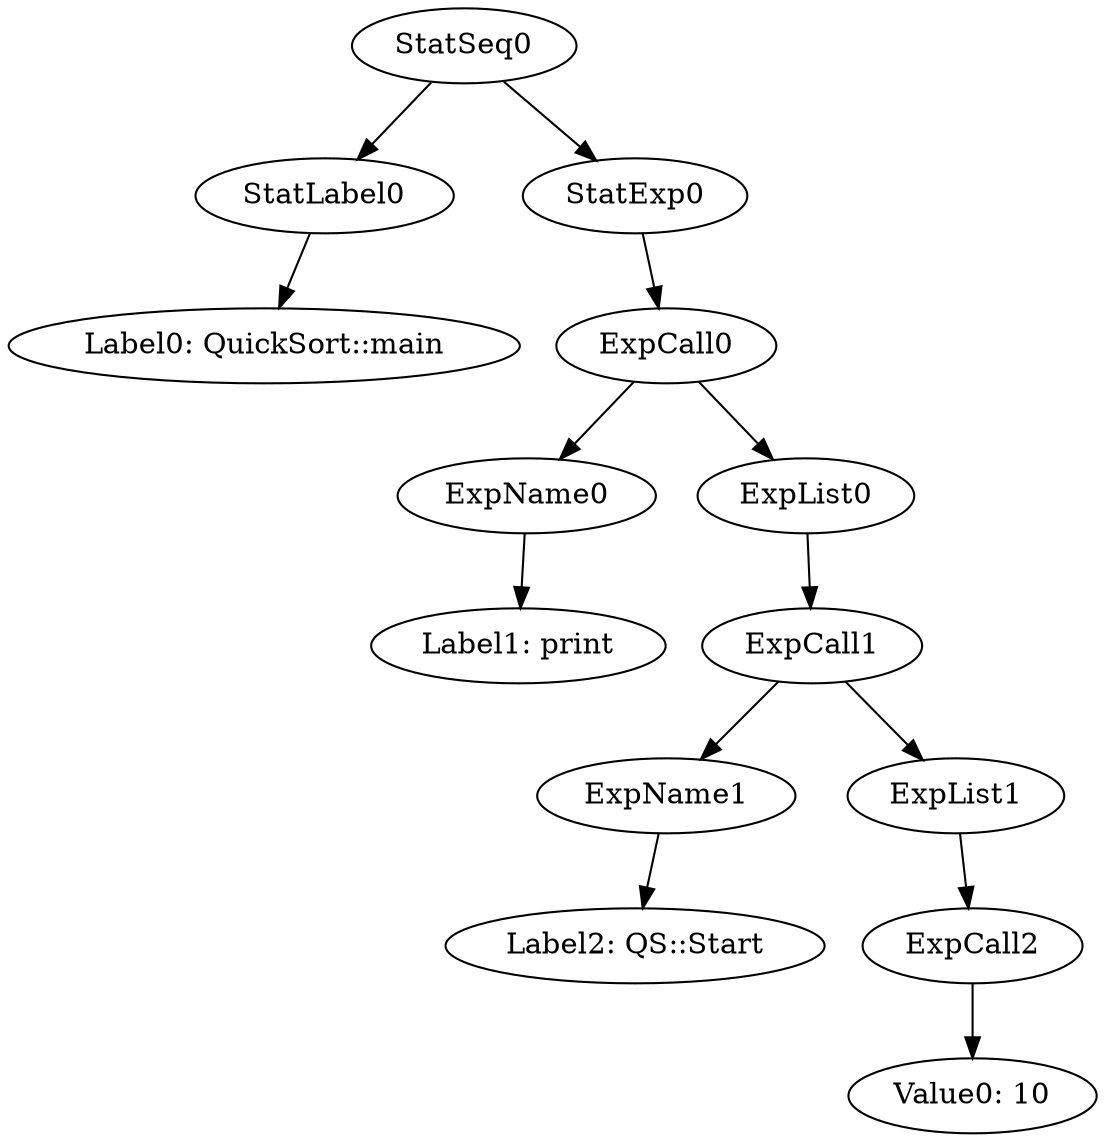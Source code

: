 digraph {
	ordering = out;
	ExpList0 -> ExpCall1;
	ExpList1 -> ExpCall2;
	ExpCall1 -> ExpName1;
	ExpCall1 -> ExpList1;
	ExpName1 -> "Label2: QS::Start";
	StatExp0 -> ExpCall0;
	StatLabel0 -> "Label0: QuickSort::main";
	ExpCall0 -> ExpName0;
	ExpCall0 -> ExpList0;
	ExpCall2 -> "Value0: 10";
	StatSeq0 -> StatLabel0;
	StatSeq0 -> StatExp0;
	ExpName0 -> "Label1: print";
}

